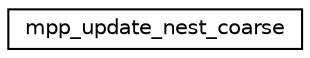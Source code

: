 digraph "Graphical Class Hierarchy"
{
 // INTERACTIVE_SVG=YES
 // LATEX_PDF_SIZE
  edge [fontname="Helvetica",fontsize="10",labelfontname="Helvetica",labelfontsize="10"];
  node [fontname="Helvetica",fontsize="10",shape=record];
  rankdir="LR";
  Node0 [label="mpp_update_nest_coarse",height=0.2,width=0.4,color="black", fillcolor="white", style="filled",URL="$interfacempp__domains__mod_1_1mpp__update__nest__coarse.html",tooltip="Pass the data from fine grid to fill the buffer to be ready to be interpolated onto coarse grid...."];
}
